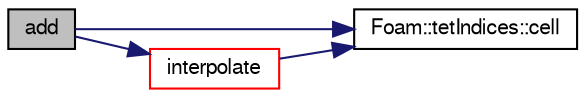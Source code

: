 digraph "add"
{
  bgcolor="transparent";
  edge [fontname="FreeSans",fontsize="10",labelfontname="FreeSans",labelfontsize="10"];
  node [fontname="FreeSans",fontsize="10",shape=record];
  rankdir="LR";
  Node32 [label="add",height=0.2,width=0.4,color="black", fillcolor="grey75", style="filled", fontcolor="black"];
  Node32 -> Node33 [color="midnightblue",fontsize="10",style="solid",fontname="FreeSans"];
  Node33 [label="Foam::tetIndices::cell",height=0.2,width=0.4,color="black",URL="$a27422.html#a2bcfc9f4466dc3989a8c485f61a64c8f",tooltip="Return the cell. "];
  Node32 -> Node34 [color="midnightblue",fontsize="10",style="solid",fontname="FreeSans"];
  Node34 [label="interpolate",height=0.2,width=0.4,color="red",URL="$a24206.html#a832be612fa01f76401e18af4c549f6e0",tooltip="Interpolate. "];
  Node34 -> Node33 [color="midnightblue",fontsize="10",style="solid",fontname="FreeSans"];
}
